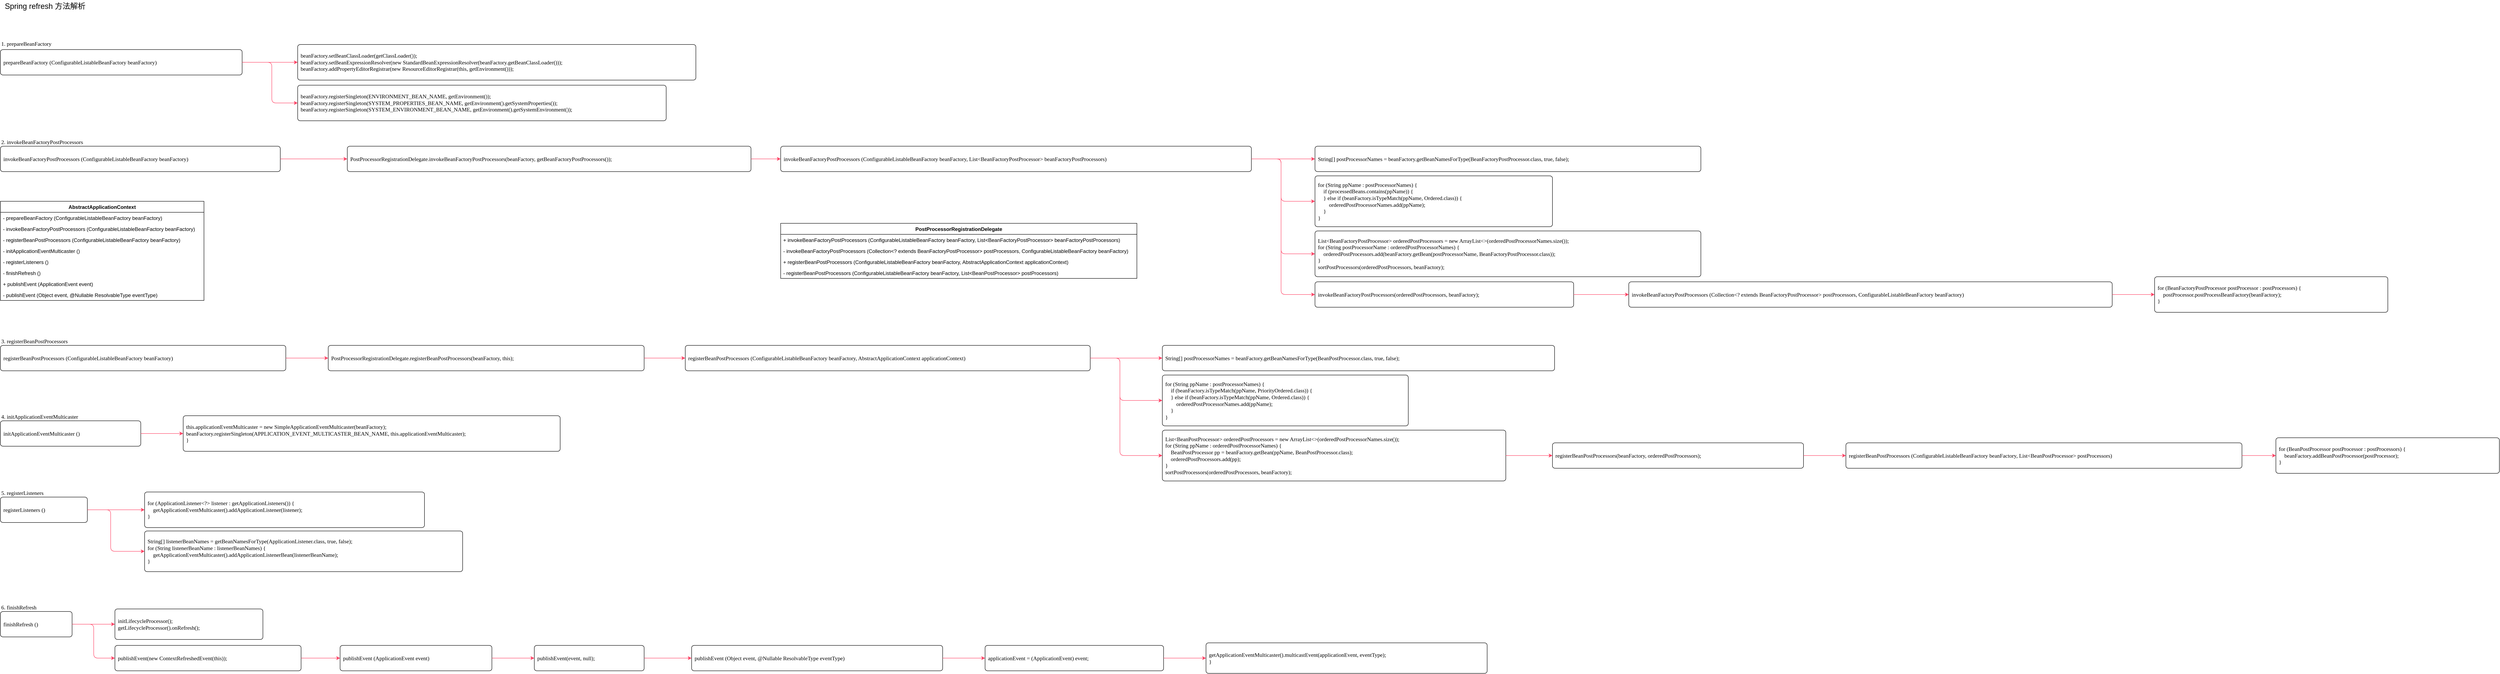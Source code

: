 <mxfile version="15.4.0" type="device"><diagram id="5gWsqs5SjRcC-RGsmCUP" name="Page-1"><mxGraphModel dx="2066" dy="1212" grid="1" gridSize="10" guides="1" tooltips="1" connect="1" arrows="1" fold="1" page="1" pageScale="1" pageWidth="827" pageHeight="1169" math="0" shadow="0"><root><mxCell id="0"/><mxCell id="1" parent="0"/><mxCell id="UjAZYD3VlKzX8BRTfo6q-1" value="1.  prepareBeanFactory" style="text;html=1;align=left;verticalAlign=middle;resizable=0;points=[];autosize=1;fontSize=13;fontFamily=source code pro;" parent="1" vertex="1"><mxGeometry x="40" y="198" width="198" height="20" as="geometry"/></mxCell><mxCell id="UjAZYD3VlKzX8BRTfo6q-2" value="prepareBeanFactory (ConfigurableListableBeanFactory beanFactory)" style="rounded=1;whiteSpace=wrap;html=1;fontFamily=source code pro;fontSize=13;align=left;spacingLeft=5;arcSize=12;absoluteArcSize=1;" parent="1" vertex="1"><mxGeometry x="40" y="222" width="570" height="60" as="geometry"/></mxCell><mxCell id="UjAZYD3VlKzX8BRTfo6q-3" value="beanFactory.setBeanClassLoader(getClassLoader());&#10;beanFactory.setBeanExpressionResolver(new StandardBeanExpressionResolver(beanFactory.getBeanClassLoader()));&#10;beanFactory.addPropertyEditorRegistrar(new ResourceEditorRegistrar(this, getEnvironment()));" style="rounded=1;whiteSpace=wrap;html=1;fontFamily=source code pro;fontSize=13;align=left;spacingLeft=5;arcSize=12;absoluteArcSize=1;" parent="1" vertex="1"><mxGeometry x="741" y="210" width="939" height="84" as="geometry"/></mxCell><mxCell id="UjAZYD3VlKzX8BRTfo6q-4" value="beanFactory.registerSingleton(ENVIRONMENT_BEAN_NAME, getEnvironment());&#10;beanFactory.registerSingleton(SYSTEM_PROPERTIES_BEAN_NAME, getEnvironment().getSystemProperties());&#10;beanFactory.registerSingleton(SYSTEM_ENVIRONMENT_BEAN_NAME, getEnvironment().getSystemEnvironment());" style="rounded=1;whiteSpace=wrap;html=1;fontFamily=source code pro;fontSize=13;align=left;spacingLeft=5;arcSize=12;absoluteArcSize=1;" parent="1" vertex="1"><mxGeometry x="741" y="306" width="869" height="84" as="geometry"/></mxCell><mxCell id="UjAZYD3VlKzX8BRTfo6q-5" value="" style="edgeStyle=orthogonalEdgeStyle;rounded=1;orthogonalLoop=1;jettySize=auto;html=1;strokeColor=#FE4365;fontFamily=source code pro;fontSize=13;exitX=1;exitY=0.5;exitDx=0;exitDy=0;" parent="1" source="UjAZYD3VlKzX8BRTfo6q-2" target="UjAZYD3VlKzX8BRTfo6q-3" edge="1"><mxGeometry x="40" y="270" as="geometry"/></mxCell><mxCell id="UjAZYD3VlKzX8BRTfo6q-6" value="" style="edgeStyle=orthogonalEdgeStyle;rounded=1;orthogonalLoop=1;jettySize=auto;html=1;strokeColor=#FE4365;fontFamily=source code pro;fontSize=13;exitX=1;exitY=0.5;exitDx=0;exitDy=0;" parent="1" source="UjAZYD3VlKzX8BRTfo6q-2" target="UjAZYD3VlKzX8BRTfo6q-4" edge="1"><mxGeometry x="40" y="270" as="geometry"><Array as="points"><mxPoint x="680" y="252"/><mxPoint x="680" y="348"/></Array></mxGeometry></mxCell><mxCell id="UjAZYD3VlKzX8BRTfo6q-7" value="2.  invokeBeanFactoryPostProcessors" style="text;html=1;align=left;verticalAlign=middle;resizable=0;points=[];autosize=1;fontSize=13;fontFamily=source code pro;" parent="1" vertex="1"><mxGeometry x="40" y="430" width="315" height="20" as="geometry"/></mxCell><mxCell id="UjAZYD3VlKzX8BRTfo6q-8" value="invokeBeanFactoryPostProcessors (ConfigurableListableBeanFactory beanFactory)" style="rounded=1;whiteSpace=wrap;html=1;fontFamily=source code pro;fontSize=13;align=left;spacingLeft=5;arcSize=12;absoluteArcSize=1;" parent="1" vertex="1"><mxGeometry x="40" y="450" width="660" height="60" as="geometry"/></mxCell><mxCell id="UjAZYD3VlKzX8BRTfo6q-9" value="PostProcessorRegistrationDelegate.invokeBeanFactoryPostProcessors(beanFactory, getBeanFactoryPostProcessors());" style="rounded=1;whiteSpace=wrap;html=1;fontFamily=source code pro;fontSize=13;align=left;spacingLeft=5;arcSize=12;absoluteArcSize=1;" parent="1" vertex="1"><mxGeometry x="858" y="450" width="952" height="60" as="geometry"/></mxCell><mxCell id="UjAZYD3VlKzX8BRTfo6q-10" value="invokeBeanFactoryPostProcessors (ConfigurableListableBeanFactory beanFactory, List&amp;lt;BeanFactoryPostProcessor&amp;gt; beanFactoryPostProcessors)" style="rounded=1;whiteSpace=wrap;html=1;fontFamily=source code pro;fontSize=13;align=left;spacingLeft=5;arcSize=12;absoluteArcSize=1;" parent="1" vertex="1"><mxGeometry x="1880" y="450" width="1110" height="60" as="geometry"/></mxCell><mxCell id="UjAZYD3VlKzX8BRTfo6q-11" value="String[] postProcessorNames = beanFactory.getBeanNamesForType(BeanFactoryPostProcessor.class, true, false);" style="rounded=1;whiteSpace=wrap;html=1;fontFamily=source code pro;fontSize=13;align=left;spacingLeft=5;arcSize=12;absoluteArcSize=1;" parent="1" vertex="1"><mxGeometry x="3140" y="450" width="910" height="60" as="geometry"/></mxCell><mxCell id="UjAZYD3VlKzX8BRTfo6q-12" value="for (String ppName : postProcessorNames) {&#10;&amp;nbsp; &amp;nbsp; if (processedBeans.contains(ppName)) {&#10;&amp;nbsp; &amp;nbsp; } else if (beanFactory.isTypeMatch(ppName, Ordered.class)) {&#10;&amp;nbsp; &amp;nbsp; &amp;nbsp; &amp;nbsp; orderedPostProcessorNames.add(ppName);&#10;&amp;nbsp; &amp;nbsp; }&#10;}" style="rounded=1;whiteSpace=wrap;html=1;fontFamily=source code pro;fontSize=13;align=left;spacingLeft=5;arcSize=12;absoluteArcSize=1;" parent="1" vertex="1"><mxGeometry x="3140" y="520" width="560" height="120" as="geometry"/></mxCell><mxCell id="UjAZYD3VlKzX8BRTfo6q-13" value="List&amp;lt;BeanFactoryPostProcessor&amp;gt; orderedPostProcessors = new ArrayList&amp;lt;&amp;gt;(orderedPostProcessorNames.size());&#10;for (String postProcessorName : orderedPostProcessorNames) {&#10;&amp;nbsp; &amp;nbsp; orderedPostProcessors.add(beanFactory.getBean(postProcessorName, BeanFactoryPostProcessor.class));&#10;}&#10;sortPostProcessors(orderedPostProcessors, beanFactory);" style="rounded=1;whiteSpace=wrap;html=1;fontFamily=source code pro;fontSize=13;align=left;spacingLeft=5;arcSize=12;absoluteArcSize=1;" parent="1" vertex="1"><mxGeometry x="3140" y="650" width="910" height="108" as="geometry"/></mxCell><mxCell id="UjAZYD3VlKzX8BRTfo6q-14" value="invokeBeanFactoryPostProcessors(orderedPostProcessors, beanFactory);" style="rounded=1;whiteSpace=wrap;html=1;fontFamily=source code pro;fontSize=13;align=left;spacingLeft=5;arcSize=12;absoluteArcSize=1;" parent="1" vertex="1"><mxGeometry x="3140" y="770" width="610" height="60" as="geometry"/></mxCell><mxCell id="UjAZYD3VlKzX8BRTfo6q-15" value="invokeBeanFactoryPostProcessors (Collection&amp;lt;? extends BeanFactoryPostProcessor&amp;gt; postProcessors, ConfigurableListableBeanFactory beanFactory)" style="rounded=1;whiteSpace=wrap;html=1;fontFamily=source code pro;fontSize=13;align=left;spacingLeft=5;arcSize=12;absoluteArcSize=1;" parent="1" vertex="1"><mxGeometry x="3880" y="770" width="1140" height="60" as="geometry"/></mxCell><mxCell id="UjAZYD3VlKzX8BRTfo6q-16" value="for (BeanFactoryPostProcessor postProcessor : postProcessors) {&#10;&amp;nbsp; &amp;nbsp; postProcessor.postProcessBeanFactory(beanFactory);&#10;}" style="rounded=1;whiteSpace=wrap;html=1;fontFamily=source code pro;fontSize=13;align=left;spacingLeft=5;arcSize=12;absoluteArcSize=1;" parent="1" vertex="1"><mxGeometry x="5120" y="758" width="550" height="84" as="geometry"/></mxCell><mxCell id="UjAZYD3VlKzX8BRTfo6q-17" value="" style="edgeStyle=orthogonalEdgeStyle;rounded=1;orthogonalLoop=1;jettySize=auto;html=1;strokeColor=#FE4365;fontFamily=source code pro;fontSize=13;exitX=1;exitY=0.5;exitDx=0;exitDy=0;" parent="1" source="UjAZYD3VlKzX8BRTfo6q-8" target="UjAZYD3VlKzX8BRTfo6q-9" edge="1"><mxGeometry x="40" y="270" as="geometry"/></mxCell><mxCell id="UjAZYD3VlKzX8BRTfo6q-18" value="" style="edgeStyle=orthogonalEdgeStyle;rounded=1;orthogonalLoop=1;jettySize=auto;html=1;strokeColor=#FE4365;fontFamily=source code pro;fontSize=13;exitX=1;exitY=0.5;exitDx=0;exitDy=0;" parent="1" source="UjAZYD3VlKzX8BRTfo6q-9" target="UjAZYD3VlKzX8BRTfo6q-10" edge="1"><mxGeometry x="40" y="270" as="geometry"/></mxCell><mxCell id="UjAZYD3VlKzX8BRTfo6q-19" value="" style="edgeStyle=orthogonalEdgeStyle;rounded=1;orthogonalLoop=1;jettySize=auto;html=1;strokeColor=#FE4365;fontFamily=source code pro;fontSize=13;exitX=1;exitY=0.5;exitDx=0;exitDy=0;" parent="1" source="UjAZYD3VlKzX8BRTfo6q-10" target="UjAZYD3VlKzX8BRTfo6q-11" edge="1"><mxGeometry x="40" y="270" as="geometry"/></mxCell><mxCell id="UjAZYD3VlKzX8BRTfo6q-20" value="" style="edgeStyle=orthogonalEdgeStyle;rounded=1;orthogonalLoop=1;jettySize=auto;html=1;strokeColor=#FE4365;fontFamily=source code pro;fontSize=13;exitX=1;exitY=0.5;exitDx=0;exitDy=0;" parent="1" source="UjAZYD3VlKzX8BRTfo6q-10" target="UjAZYD3VlKzX8BRTfo6q-12" edge="1"><mxGeometry x="40" y="270" as="geometry"><Array as="points"><mxPoint x="3060" y="480"/><mxPoint x="3060" y="580"/></Array></mxGeometry></mxCell><mxCell id="UjAZYD3VlKzX8BRTfo6q-21" value="" style="edgeStyle=orthogonalEdgeStyle;rounded=1;orthogonalLoop=1;jettySize=auto;html=1;strokeColor=#FE4365;fontFamily=source code pro;fontSize=13;exitX=1;exitY=0.5;exitDx=0;exitDy=0;" parent="1" source="UjAZYD3VlKzX8BRTfo6q-10" target="UjAZYD3VlKzX8BRTfo6q-13" edge="1"><mxGeometry x="40" y="270" as="geometry"><Array as="points"><mxPoint x="3060" y="480"/><mxPoint x="3060" y="704"/></Array></mxGeometry></mxCell><mxCell id="UjAZYD3VlKzX8BRTfo6q-22" value="" style="edgeStyle=orthogonalEdgeStyle;rounded=1;orthogonalLoop=1;jettySize=auto;html=1;strokeColor=#FE4365;fontFamily=source code pro;fontSize=13;exitX=1;exitY=0.5;exitDx=0;exitDy=0;" parent="1" source="UjAZYD3VlKzX8BRTfo6q-10" target="UjAZYD3VlKzX8BRTfo6q-14" edge="1"><mxGeometry x="-2125" y="110" as="geometry"><Array as="points"><mxPoint x="3060" y="480"/><mxPoint x="3060" y="800"/></Array></mxGeometry></mxCell><mxCell id="UjAZYD3VlKzX8BRTfo6q-23" value="" style="edgeStyle=orthogonalEdgeStyle;rounded=1;orthogonalLoop=1;jettySize=auto;html=1;strokeColor=#FE4365;fontFamily=source code pro;fontSize=13;exitX=1;exitY=0.5;exitDx=0;exitDy=0;" parent="1" source="UjAZYD3VlKzX8BRTfo6q-14" target="UjAZYD3VlKzX8BRTfo6q-15" edge="1"><mxGeometry x="-2075" y="110" as="geometry"/></mxCell><mxCell id="UjAZYD3VlKzX8BRTfo6q-24" value="" style="edgeStyle=orthogonalEdgeStyle;rounded=1;orthogonalLoop=1;jettySize=auto;html=1;strokeColor=#FE4365;fontFamily=source code pro;fontSize=13;exitX=1;exitY=0.5;exitDx=0;exitDy=0;" parent="1" source="UjAZYD3VlKzX8BRTfo6q-15" target="UjAZYD3VlKzX8BRTfo6q-16" edge="1"><mxGeometry x="-3135" y="110" as="geometry"/></mxCell><mxCell id="UjAZYD3VlKzX8BRTfo6q-25" value="3.  registerBeanPostProcessors" style="text;html=1;align=left;verticalAlign=middle;resizable=0;points=[];autosize=1;fontSize=13;fontFamily=source code pro;" parent="1" vertex="1"><mxGeometry x="40" y="900" width="270" height="20" as="geometry"/></mxCell><mxCell id="UjAZYD3VlKzX8BRTfo6q-26" value="registerBeanPostProcessors (ConfigurableListableBeanFactory beanFactory)" style="rounded=1;whiteSpace=wrap;html=1;fontFamily=source code pro;fontSize=13;align=left;spacingLeft=5;arcSize=12;absoluteArcSize=1;" parent="1" vertex="1"><mxGeometry x="40" y="920" width="673" height="60" as="geometry"/></mxCell><mxCell id="UjAZYD3VlKzX8BRTfo6q-27" value="PostProcessorRegistrationDelegate.registerBeanPostProcessors(beanFactory, this);" style="rounded=1;whiteSpace=wrap;html=1;fontFamily=source code pro;fontSize=13;align=left;spacingLeft=5;arcSize=12;absoluteArcSize=1;" parent="1" vertex="1"><mxGeometry x="813" y="920" width="745" height="60" as="geometry"/></mxCell><mxCell id="UjAZYD3VlKzX8BRTfo6q-28" value="registerBeanPostProcessors (ConfigurableListableBeanFactory beanFactory, AbstractApplicationContext applicationContext)" style="rounded=1;whiteSpace=wrap;html=1;fontFamily=source code pro;fontSize=13;align=left;spacingLeft=5;arcSize=12;absoluteArcSize=1;" parent="1" vertex="1"><mxGeometry x="1655" y="920" width="955" height="60" as="geometry"/></mxCell><mxCell id="UjAZYD3VlKzX8BRTfo6q-29" value="String[] postProcessorNames = beanFactory.getBeanNamesForType(BeanPostProcessor.class, true, false);" style="rounded=1;whiteSpace=wrap;html=1;fontFamily=source code pro;fontSize=13;align=left;spacingLeft=5;arcSize=12;absoluteArcSize=1;" parent="1" vertex="1"><mxGeometry x="2780" y="920" width="925" height="60" as="geometry"/></mxCell><mxCell id="UjAZYD3VlKzX8BRTfo6q-30" value="for (String ppName : postProcessorNames) {&#10;&amp;nbsp; &amp;nbsp; if (beanFactory.isTypeMatch(ppName, PriorityOrdered.class)) {&#10;&amp;nbsp; &amp;nbsp; } else if (beanFactory.isTypeMatch(ppName, Ordered.class)) {&#10;&amp;nbsp; &amp;nbsp; &amp;nbsp; &amp;nbsp; orderedPostProcessorNames.add(ppName);&#10;&amp;nbsp; &amp;nbsp; }&#10;}" style="rounded=1;whiteSpace=wrap;html=1;fontFamily=source code pro;fontSize=13;align=left;spacingLeft=5;arcSize=12;absoluteArcSize=1;" parent="1" vertex="1"><mxGeometry x="2780" y="990" width="580" height="120" as="geometry"/></mxCell><mxCell id="UjAZYD3VlKzX8BRTfo6q-31" value="List&amp;lt;BeanPostProcessor&amp;gt; orderedPostProcessors = new ArrayList&amp;lt;&amp;gt;(orderedPostProcessorNames.size());&#10;for (String ppName : orderedPostProcessorNames) {&#10;&amp;nbsp; &amp;nbsp; BeanPostProcessor pp = beanFactory.getBean(ppName, BeanPostProcessor.class);&#10;&amp;nbsp; &amp;nbsp; orderedPostProcessors.add(pp);&#10;}&#10;sortPostProcessors(orderedPostProcessors, beanFactory);" style="rounded=1;whiteSpace=wrap;html=1;fontFamily=source code pro;fontSize=13;align=left;spacingLeft=5;arcSize=12;absoluteArcSize=1;" parent="1" vertex="1"><mxGeometry x="2780" y="1120" width="810" height="120" as="geometry"/></mxCell><mxCell id="UjAZYD3VlKzX8BRTfo6q-32" value="registerBeanPostProcessors(beanFactory, orderedPostProcessors);" style="rounded=1;whiteSpace=wrap;html=1;fontFamily=source code pro;fontSize=13;align=left;spacingLeft=5;arcSize=12;absoluteArcSize=1;" parent="1" vertex="1"><mxGeometry x="3700" y="1150" width="592" height="60" as="geometry"/></mxCell><mxCell id="UjAZYD3VlKzX8BRTfo6q-33" value="registerBeanPostProcessors (ConfigurableListableBeanFactory beanFactory, List&amp;lt;BeanPostProcessor&amp;gt; postProcessors)" style="rounded=1;whiteSpace=wrap;html=1;fontFamily=source code pro;fontSize=13;align=left;spacingLeft=5;arcSize=12;absoluteArcSize=1;" parent="1" vertex="1"><mxGeometry x="4392" y="1150" width="934" height="60" as="geometry"/></mxCell><mxCell id="UjAZYD3VlKzX8BRTfo6q-34" value="for (BeanPostProcessor postProcessor : postProcessors) {&#10;&amp;nbsp; &amp;nbsp; beanFactory.addBeanPostProcessor(postProcessor);&#10;}" style="rounded=1;whiteSpace=wrap;html=1;fontFamily=source code pro;fontSize=13;align=left;spacingLeft=5;arcSize=12;absoluteArcSize=1;" parent="1" vertex="1"><mxGeometry x="5406" y="1138" width="527" height="84" as="geometry"/></mxCell><mxCell id="UjAZYD3VlKzX8BRTfo6q-35" value="" style="edgeStyle=orthogonalEdgeStyle;rounded=1;orthogonalLoop=1;jettySize=auto;html=1;strokeColor=#FE4365;fontFamily=source code pro;fontSize=13;exitX=1;exitY=0.5;exitDx=0;exitDy=0;" parent="1" source="UjAZYD3VlKzX8BRTfo6q-26" target="UjAZYD3VlKzX8BRTfo6q-27" edge="1"><mxGeometry x="40" y="200" as="geometry"/></mxCell><mxCell id="UjAZYD3VlKzX8BRTfo6q-36" value="" style="edgeStyle=orthogonalEdgeStyle;rounded=1;orthogonalLoop=1;jettySize=auto;html=1;strokeColor=#FE4365;fontFamily=source code pro;fontSize=13;exitX=1;exitY=0.5;exitDx=0;exitDy=0;" parent="1" source="UjAZYD3VlKzX8BRTfo6q-27" target="UjAZYD3VlKzX8BRTfo6q-28" edge="1"><mxGeometry x="40" y="200" as="geometry"/></mxCell><mxCell id="UjAZYD3VlKzX8BRTfo6q-37" value="" style="edgeStyle=orthogonalEdgeStyle;rounded=1;orthogonalLoop=1;jettySize=auto;html=1;strokeColor=#FE4365;fontFamily=source code pro;fontSize=13;exitX=1;exitY=0.5;exitDx=0;exitDy=0;" parent="1" source="UjAZYD3VlKzX8BRTfo6q-28" target="UjAZYD3VlKzX8BRTfo6q-29" edge="1"><mxGeometry x="40" y="200" as="geometry"/></mxCell><mxCell id="UjAZYD3VlKzX8BRTfo6q-38" value="" style="edgeStyle=orthogonalEdgeStyle;rounded=1;orthogonalLoop=1;jettySize=auto;html=1;strokeColor=#FE4365;fontFamily=source code pro;fontSize=13;exitX=1;exitY=0.5;exitDx=0;exitDy=0;" parent="1" source="UjAZYD3VlKzX8BRTfo6q-28" target="UjAZYD3VlKzX8BRTfo6q-30" edge="1"><mxGeometry x="40" y="200" as="geometry"><Array as="points"><mxPoint x="2680" y="950"/><mxPoint x="2680" y="1050"/></Array></mxGeometry></mxCell><mxCell id="UjAZYD3VlKzX8BRTfo6q-39" value="" style="edgeStyle=orthogonalEdgeStyle;rounded=1;orthogonalLoop=1;jettySize=auto;html=1;strokeColor=#FE4365;fontFamily=source code pro;fontSize=13;exitX=1;exitY=0.5;exitDx=0;exitDy=0;" parent="1" source="UjAZYD3VlKzX8BRTfo6q-28" target="UjAZYD3VlKzX8BRTfo6q-31" edge="1"><mxGeometry x="40" y="200" as="geometry"><Array as="points"><mxPoint x="2680" y="950"/><mxPoint x="2680" y="1180"/></Array></mxGeometry></mxCell><mxCell id="UjAZYD3VlKzX8BRTfo6q-40" value="" style="edgeStyle=orthogonalEdgeStyle;rounded=1;orthogonalLoop=1;jettySize=auto;html=1;strokeColor=#FE4365;fontFamily=source code pro;fontSize=13;exitX=1;exitY=0.5;exitDx=0;exitDy=0;" parent="1" source="UjAZYD3VlKzX8BRTfo6q-31" target="UjAZYD3VlKzX8BRTfo6q-32" edge="1"><mxGeometry x="-1859" y="82" as="geometry"/></mxCell><mxCell id="UjAZYD3VlKzX8BRTfo6q-41" value="" style="edgeStyle=orthogonalEdgeStyle;rounded=1;orthogonalLoop=1;jettySize=auto;html=1;strokeColor=#FE4365;fontFamily=source code pro;fontSize=13;exitX=1;exitY=0.5;exitDx=0;exitDy=0;" parent="1" source="UjAZYD3VlKzX8BRTfo6q-32" target="UjAZYD3VlKzX8BRTfo6q-33" edge="1"><mxGeometry x="-2054" y="70" as="geometry"/></mxCell><mxCell id="UjAZYD3VlKzX8BRTfo6q-42" value="" style="edgeStyle=orthogonalEdgeStyle;rounded=1;orthogonalLoop=1;jettySize=auto;html=1;strokeColor=#FE4365;fontFamily=source code pro;fontSize=13;exitX=1;exitY=0.5;exitDx=0;exitDy=0;" parent="1" source="UjAZYD3VlKzX8BRTfo6q-33" target="UjAZYD3VlKzX8BRTfo6q-34" edge="1"><mxGeometry x="-2054" y="70" as="geometry"/></mxCell><mxCell id="UjAZYD3VlKzX8BRTfo6q-43" value="4.  initApplicationEventMulticaster" style="text;html=1;align=left;verticalAlign=middle;resizable=0;points=[];autosize=1;fontSize=13;fontFamily=source code pro;" parent="1" vertex="1"><mxGeometry x="40" y="1078" width="315" height="20" as="geometry"/></mxCell><mxCell id="UjAZYD3VlKzX8BRTfo6q-44" value="initApplicationEventMulticaster ()" style="rounded=1;whiteSpace=wrap;html=1;fontFamily=source code pro;fontSize=13;align=left;spacingLeft=5;arcSize=12;absoluteArcSize=1;" parent="1" vertex="1"><mxGeometry x="40" y="1098" width="331" height="60" as="geometry"/></mxCell><mxCell id="UjAZYD3VlKzX8BRTfo6q-45" value="this.applicationEventMulticaster = new SimpleApplicationEventMulticaster(beanFactory);&#10;beanFactory.registerSingleton(APPLICATION_EVENT_MULTICASTER_BEAN_NAME, this.applicationEventMulticaster);&#10;}" style="rounded=1;whiteSpace=wrap;html=1;fontFamily=source code pro;fontSize=13;align=left;spacingLeft=5;arcSize=12;absoluteArcSize=1;" parent="1" vertex="1"><mxGeometry x="471" y="1086" width="889" height="84" as="geometry"/></mxCell><mxCell id="UjAZYD3VlKzX8BRTfo6q-46" value="" style="edgeStyle=orthogonalEdgeStyle;rounded=1;orthogonalLoop=1;jettySize=auto;html=1;strokeColor=#FE4365;fontFamily=source code pro;fontSize=13;exitX=1;exitY=0.5;exitDx=0;exitDy=0;" parent="1" source="UjAZYD3VlKzX8BRTfo6q-44" target="UjAZYD3VlKzX8BRTfo6q-45" edge="1"><mxGeometry x="40" y="-162" as="geometry"/></mxCell><mxCell id="UjAZYD3VlKzX8BRTfo6q-47" value="5.  registerListeners" style="text;html=1;align=left;verticalAlign=middle;resizable=0;points=[];autosize=1;fontSize=13;fontFamily=source code pro;" parent="1" vertex="1"><mxGeometry x="40" y="1258" width="189" height="20" as="geometry"/></mxCell><mxCell id="UjAZYD3VlKzX8BRTfo6q-48" value="registerListeners ()" style="rounded=1;whiteSpace=wrap;html=1;fontFamily=source code pro;fontSize=13;align=left;spacingLeft=5;arcSize=12;absoluteArcSize=1;" parent="1" vertex="1"><mxGeometry x="40" y="1278" width="205" height="60" as="geometry"/></mxCell><mxCell id="UjAZYD3VlKzX8BRTfo6q-49" value="for (ApplicationListener&amp;lt;?&amp;gt; listener : getApplicationListeners()) {&#10;&amp;nbsp; &amp;nbsp; getApplicationEventMulticaster().addApplicationListener(listener);&#10;}" style="rounded=1;whiteSpace=wrap;html=1;fontFamily=source code pro;fontSize=13;align=left;spacingLeft=5;arcSize=12;absoluteArcSize=1;" parent="1" vertex="1"><mxGeometry x="380" y="1266" width="660" height="84" as="geometry"/></mxCell><mxCell id="UjAZYD3VlKzX8BRTfo6q-50" value="String[] listenerBeanNames = getBeanNamesForType(ApplicationListener.class, true, false);&#10;for (String listenerBeanName : listenerBeanNames) {&#10;&amp;nbsp; &amp;nbsp; getApplicationEventMulticaster().addApplicationListenerBean(listenerBeanName);&#10;}" style="rounded=1;whiteSpace=wrap;html=1;fontFamily=source code pro;fontSize=13;align=left;spacingLeft=5;arcSize=12;absoluteArcSize=1;" parent="1" vertex="1"><mxGeometry x="380" y="1358" width="750" height="96" as="geometry"/></mxCell><mxCell id="UjAZYD3VlKzX8BRTfo6q-51" value="" style="edgeStyle=orthogonalEdgeStyle;rounded=1;orthogonalLoop=1;jettySize=auto;html=1;strokeColor=#FE4365;fontFamily=source code pro;fontSize=13;exitX=1;exitY=0.5;exitDx=0;exitDy=0;" parent="1" source="UjAZYD3VlKzX8BRTfo6q-48" target="UjAZYD3VlKzX8BRTfo6q-49" edge="1"><mxGeometry x="40" y="-162" as="geometry"/></mxCell><mxCell id="UjAZYD3VlKzX8BRTfo6q-52" value="" style="edgeStyle=orthogonalEdgeStyle;rounded=1;orthogonalLoop=1;jettySize=auto;html=1;strokeColor=#FE4365;fontFamily=source code pro;fontSize=13;exitX=1;exitY=0.5;exitDx=0;exitDy=0;" parent="1" source="UjAZYD3VlKzX8BRTfo6q-48" target="UjAZYD3VlKzX8BRTfo6q-50" edge="1"><mxGeometry x="40" y="-12" as="geometry"><Array as="points"><mxPoint x="300" y="1308"/><mxPoint x="300" y="1406"/></Array></mxGeometry></mxCell><mxCell id="UjAZYD3VlKzX8BRTfo6q-53" value="6.  finishRefresh" style="text;html=1;align=left;verticalAlign=middle;resizable=0;points=[];autosize=1;fontSize=13;fontFamily=source code pro;" parent="1" vertex="1"><mxGeometry x="40" y="1528" width="153" height="20" as="geometry"/></mxCell><mxCell id="UjAZYD3VlKzX8BRTfo6q-54" value="finishRefresh ()" style="rounded=1;whiteSpace=wrap;html=1;fontFamily=source code pro;fontSize=13;align=left;spacingLeft=5;arcSize=12;absoluteArcSize=1;" parent="1" vertex="1"><mxGeometry x="40" y="1548" width="169" height="60" as="geometry"/></mxCell><mxCell id="UjAZYD3VlKzX8BRTfo6q-55" value="initLifecycleProcessor();&#10;getLifecycleProcessor().onRefresh();" style="rounded=1;whiteSpace=wrap;html=1;fontFamily=source code pro;fontSize=13;align=left;spacingLeft=5;arcSize=12;absoluteArcSize=1;" parent="1" vertex="1"><mxGeometry x="310" y="1542" width="349" height="72" as="geometry"/></mxCell><mxCell id="UjAZYD3VlKzX8BRTfo6q-56" value="publishEvent(new ContextRefreshedEvent(this));" style="rounded=1;whiteSpace=wrap;html=1;fontFamily=source code pro;fontSize=13;align=left;spacingLeft=5;arcSize=12;absoluteArcSize=1;" parent="1" vertex="1"><mxGeometry x="310" y="1628" width="439" height="60" as="geometry"/></mxCell><mxCell id="UjAZYD3VlKzX8BRTfo6q-57" value="publishEvent (ApplicationEvent event)" style="rounded=1;whiteSpace=wrap;html=1;fontFamily=source code pro;fontSize=13;align=left;spacingLeft=5;arcSize=12;absoluteArcSize=1;" parent="1" vertex="1"><mxGeometry x="841" y="1628" width="358" height="60" as="geometry"/></mxCell><mxCell id="UjAZYD3VlKzX8BRTfo6q-58" value="publishEvent(event, null);" style="rounded=1;whiteSpace=wrap;html=1;fontFamily=source code pro;fontSize=13;align=left;spacingLeft=5;arcSize=12;absoluteArcSize=1;" parent="1" vertex="1"><mxGeometry x="1299" y="1628" width="259" height="60" as="geometry"/></mxCell><mxCell id="UjAZYD3VlKzX8BRTfo6q-59" value="publishEvent (Object event, @Nullable ResolvableType eventType)" style="rounded=1;whiteSpace=wrap;html=1;fontFamily=source code pro;fontSize=13;align=left;spacingLeft=5;arcSize=12;absoluteArcSize=1;" parent="1" vertex="1"><mxGeometry x="1670" y="1628" width="592" height="60" as="geometry"/></mxCell><mxCell id="UjAZYD3VlKzX8BRTfo6q-60" value="applicationEvent = (ApplicationEvent) event;" style="rounded=1;whiteSpace=wrap;html=1;fontFamily=source code pro;fontSize=13;align=left;spacingLeft=5;arcSize=12;absoluteArcSize=1;" parent="1" vertex="1"><mxGeometry x="2362" y="1628" width="421" height="60" as="geometry"/></mxCell><mxCell id="UjAZYD3VlKzX8BRTfo6q-61" value="getApplicationEventMulticaster().multicastEvent(applicationEvent, eventType);&#10;}" style="rounded=1;whiteSpace=wrap;html=1;fontFamily=source code pro;fontSize=13;align=left;spacingLeft=5;arcSize=12;absoluteArcSize=1;" parent="1" vertex="1"><mxGeometry x="2883" y="1622" width="663" height="72" as="geometry"/></mxCell><mxCell id="UjAZYD3VlKzX8BRTfo6q-62" value="" style="edgeStyle=orthogonalEdgeStyle;rounded=1;orthogonalLoop=1;jettySize=auto;html=1;strokeColor=#FE4365;fontFamily=source code pro;fontSize=13;exitX=1;exitY=0.5;exitDx=0;exitDy=0;" parent="1" source="UjAZYD3VlKzX8BRTfo6q-54" target="UjAZYD3VlKzX8BRTfo6q-55" edge="1"><mxGeometry x="40" y="-72" as="geometry"/></mxCell><mxCell id="UjAZYD3VlKzX8BRTfo6q-63" value="" style="edgeStyle=orthogonalEdgeStyle;rounded=1;orthogonalLoop=1;jettySize=auto;html=1;strokeColor=#FE4365;fontFamily=source code pro;fontSize=13;" parent="1" source="UjAZYD3VlKzX8BRTfo6q-54" target="UjAZYD3VlKzX8BRTfo6q-56" edge="1"><mxGeometry x="40" y="-72" as="geometry"><Array as="points"><mxPoint x="260" y="1578"/><mxPoint x="260" y="1658"/></Array></mxGeometry></mxCell><mxCell id="UjAZYD3VlKzX8BRTfo6q-64" value="" style="edgeStyle=orthogonalEdgeStyle;rounded=1;orthogonalLoop=1;jettySize=auto;html=1;strokeColor=#FE4365;fontFamily=source code pro;fontSize=13;exitX=1;exitY=0.5;exitDx=0;exitDy=0;" parent="1" source="UjAZYD3VlKzX8BRTfo6q-56" target="UjAZYD3VlKzX8BRTfo6q-57" edge="1"><mxGeometry x="40" y="-72" as="geometry"/></mxCell><mxCell id="UjAZYD3VlKzX8BRTfo6q-65" value="" style="edgeStyle=orthogonalEdgeStyle;rounded=1;orthogonalLoop=1;jettySize=auto;html=1;strokeColor=#FE4365;fontFamily=source code pro;fontSize=13;exitX=1;exitY=0.5;exitDx=0;exitDy=0;" parent="1" source="UjAZYD3VlKzX8BRTfo6q-57" target="UjAZYD3VlKzX8BRTfo6q-58" edge="1"><mxGeometry x="-416" y="-172" as="geometry"/></mxCell><mxCell id="UjAZYD3VlKzX8BRTfo6q-66" value="" style="edgeStyle=orthogonalEdgeStyle;rounded=1;orthogonalLoop=1;jettySize=auto;html=1;strokeColor=#FE4365;fontFamily=source code pro;fontSize=13;exitX=1;exitY=0.5;exitDx=0;exitDy=0;" parent="1" source="UjAZYD3VlKzX8BRTfo6q-58" target="UjAZYD3VlKzX8BRTfo6q-59" edge="1"><mxGeometry x="40" y="-72" as="geometry"/></mxCell><mxCell id="UjAZYD3VlKzX8BRTfo6q-67" value="" style="edgeStyle=orthogonalEdgeStyle;rounded=1;orthogonalLoop=1;jettySize=auto;html=1;strokeColor=#FE4365;fontFamily=source code pro;fontSize=13;exitX=1;exitY=0.5;exitDx=0;exitDy=0;" parent="1" source="UjAZYD3VlKzX8BRTfo6q-59" target="UjAZYD3VlKzX8BRTfo6q-60" edge="1"><mxGeometry x="-404" y="-352" as="geometry"/></mxCell><mxCell id="UjAZYD3VlKzX8BRTfo6q-68" value="" style="edgeStyle=orthogonalEdgeStyle;rounded=1;orthogonalLoop=1;jettySize=auto;html=1;strokeColor=#FE4365;fontFamily=source code pro;fontSize=13;exitX=1;exitY=0.5;exitDx=0;exitDy=0;" parent="1" source="UjAZYD3VlKzX8BRTfo6q-60" target="UjAZYD3VlKzX8BRTfo6q-61" edge="1"><mxGeometry x="-404" y="-352" as="geometry"/></mxCell><mxCell id="UjAZYD3VlKzX8BRTfo6q-69" value="AbstractApplicationContext" style="swimlane;fontStyle=1;childLayout=stackLayout;horizontal=1;startSize=26;horizontalStack=0;resizeParent=1;resizeParentMax=0;resizeLast=0;collapsible=1;marginBottom=0;" parent="1" vertex="1"><mxGeometry x="40" y="580" width="480" height="234" as="geometry"/></mxCell><mxCell id="UjAZYD3VlKzX8BRTfo6q-70" value="- prepareBeanFactory (ConfigurableListableBeanFactory beanFactory)" style="text;strokeColor=none;fillColor=none;align=left;verticalAlign=top;spacingLeft=4;spacingRight=4;overflow=hidden;rotatable=0;points=[[0,0.5],[1,0.5]];portConstraint=eastwest;" parent="UjAZYD3VlKzX8BRTfo6q-69" vertex="1"><mxGeometry y="26" width="480" height="26" as="geometry"/></mxCell><mxCell id="UjAZYD3VlKzX8BRTfo6q-71" value="- invokeBeanFactoryPostProcessors (ConfigurableListableBeanFactory beanFactory)" style="text;strokeColor=none;fillColor=none;align=left;verticalAlign=top;spacingLeft=4;spacingRight=4;overflow=hidden;rotatable=0;points=[[0,0.5],[1,0.5]];portConstraint=eastwest;" parent="UjAZYD3VlKzX8BRTfo6q-69" vertex="1"><mxGeometry y="52" width="480" height="26" as="geometry"/></mxCell><mxCell id="UjAZYD3VlKzX8BRTfo6q-72" value="- registerBeanPostProcessors (ConfigurableListableBeanFactory beanFactory)" style="text;strokeColor=none;fillColor=none;align=left;verticalAlign=top;spacingLeft=4;spacingRight=4;overflow=hidden;rotatable=0;points=[[0,0.5],[1,0.5]];portConstraint=eastwest;" parent="UjAZYD3VlKzX8BRTfo6q-69" vertex="1"><mxGeometry y="78" width="480" height="26" as="geometry"/></mxCell><mxCell id="UjAZYD3VlKzX8BRTfo6q-73" value="- initApplicationEventMulticaster ()" style="text;strokeColor=none;fillColor=none;align=left;verticalAlign=top;spacingLeft=4;spacingRight=4;overflow=hidden;rotatable=0;points=[[0,0.5],[1,0.5]];portConstraint=eastwest;" parent="UjAZYD3VlKzX8BRTfo6q-69" vertex="1"><mxGeometry y="104" width="480" height="26" as="geometry"/></mxCell><mxCell id="UjAZYD3VlKzX8BRTfo6q-74" value="- registerListeners ()" style="text;strokeColor=none;fillColor=none;align=left;verticalAlign=top;spacingLeft=4;spacingRight=4;overflow=hidden;rotatable=0;points=[[0,0.5],[1,0.5]];portConstraint=eastwest;" parent="UjAZYD3VlKzX8BRTfo6q-69" vertex="1"><mxGeometry y="130" width="480" height="26" as="geometry"/></mxCell><mxCell id="UjAZYD3VlKzX8BRTfo6q-75" value="- finishRefresh ()" style="text;strokeColor=none;fillColor=none;align=left;verticalAlign=top;spacingLeft=4;spacingRight=4;overflow=hidden;rotatable=0;points=[[0,0.5],[1,0.5]];portConstraint=eastwest;" parent="UjAZYD3VlKzX8BRTfo6q-69" vertex="1"><mxGeometry y="156" width="480" height="26" as="geometry"/></mxCell><mxCell id="UjAZYD3VlKzX8BRTfo6q-76" value="+ publishEvent (ApplicationEvent event)" style="text;strokeColor=none;fillColor=none;align=left;verticalAlign=top;spacingLeft=4;spacingRight=4;overflow=hidden;rotatable=0;points=[[0,0.5],[1,0.5]];portConstraint=eastwest;" parent="UjAZYD3VlKzX8BRTfo6q-69" vertex="1"><mxGeometry y="182" width="480" height="26" as="geometry"/></mxCell><mxCell id="UjAZYD3VlKzX8BRTfo6q-77" value="- publishEvent (Object event, @Nullable ResolvableType eventType)" style="text;strokeColor=none;fillColor=none;align=left;verticalAlign=top;spacingLeft=4;spacingRight=4;overflow=hidden;rotatable=0;points=[[0,0.5],[1,0.5]];portConstraint=eastwest;" parent="UjAZYD3VlKzX8BRTfo6q-69" vertex="1"><mxGeometry y="208" width="480" height="26" as="geometry"/></mxCell><mxCell id="UjAZYD3VlKzX8BRTfo6q-78" value="PostProcessorRegistrationDelegate" style="swimlane;fontStyle=1;childLayout=stackLayout;horizontal=1;startSize=26;horizontalStack=0;resizeParent=1;resizeParentMax=0;resizeLast=0;collapsible=1;marginBottom=0;" parent="1" vertex="1"><mxGeometry x="1880" y="632" width="840" height="130" as="geometry"/></mxCell><mxCell id="UjAZYD3VlKzX8BRTfo6q-79" value="+ invokeBeanFactoryPostProcessors (ConfigurableListableBeanFactory beanFactory, List&lt;BeanFactoryPostProcessor&gt; beanFactoryPostProcessors)" style="text;strokeColor=none;fillColor=none;align=left;verticalAlign=top;spacingLeft=4;spacingRight=4;overflow=hidden;rotatable=0;points=[[0,0.5],[1,0.5]];portConstraint=eastwest;" parent="UjAZYD3VlKzX8BRTfo6q-78" vertex="1"><mxGeometry y="26" width="840" height="26" as="geometry"/></mxCell><mxCell id="UjAZYD3VlKzX8BRTfo6q-80" value="- invokeBeanFactoryPostProcessors (Collection&lt;? extends BeanFactoryPostProcessor&gt; postProcessors, ConfigurableListableBeanFactory beanFactory)" style="text;strokeColor=none;fillColor=none;align=left;verticalAlign=top;spacingLeft=4;spacingRight=4;overflow=hidden;rotatable=0;points=[[0,0.5],[1,0.5]];portConstraint=eastwest;" parent="UjAZYD3VlKzX8BRTfo6q-78" vertex="1"><mxGeometry y="52" width="840" height="26" as="geometry"/></mxCell><mxCell id="UjAZYD3VlKzX8BRTfo6q-81" value="+ registerBeanPostProcessors (ConfigurableListableBeanFactory beanFactory, AbstractApplicationContext applicationContext)" style="text;strokeColor=none;fillColor=none;align=left;verticalAlign=top;spacingLeft=4;spacingRight=4;overflow=hidden;rotatable=0;points=[[0,0.5],[1,0.5]];portConstraint=eastwest;" parent="UjAZYD3VlKzX8BRTfo6q-78" vertex="1"><mxGeometry y="78" width="840" height="26" as="geometry"/></mxCell><mxCell id="UjAZYD3VlKzX8BRTfo6q-82" value="- registerBeanPostProcessors (ConfigurableListableBeanFactory beanFactory, List&lt;BeanPostProcessor&gt; postProcessors)" style="text;strokeColor=none;fillColor=none;align=left;verticalAlign=top;spacingLeft=4;spacingRight=4;overflow=hidden;rotatable=0;points=[[0,0.5],[1,0.5]];portConstraint=eastwest;" parent="UjAZYD3VlKzX8BRTfo6q-78" vertex="1"><mxGeometry y="104" width="840" height="26" as="geometry"/></mxCell><mxCell id="vDBfzu1IuYgrtAnNEp70-3" value="Spring refresh 方法解析" style="text;html=1;align=center;verticalAlign=middle;resizable=0;points=[];autosize=1;strokeColor=none;fillColor=none;fontSize=18;" vertex="1" parent="1"><mxGeometry x="40" y="105" width="210" height="30" as="geometry"/></mxCell></root></mxGraphModel></diagram></mxfile>